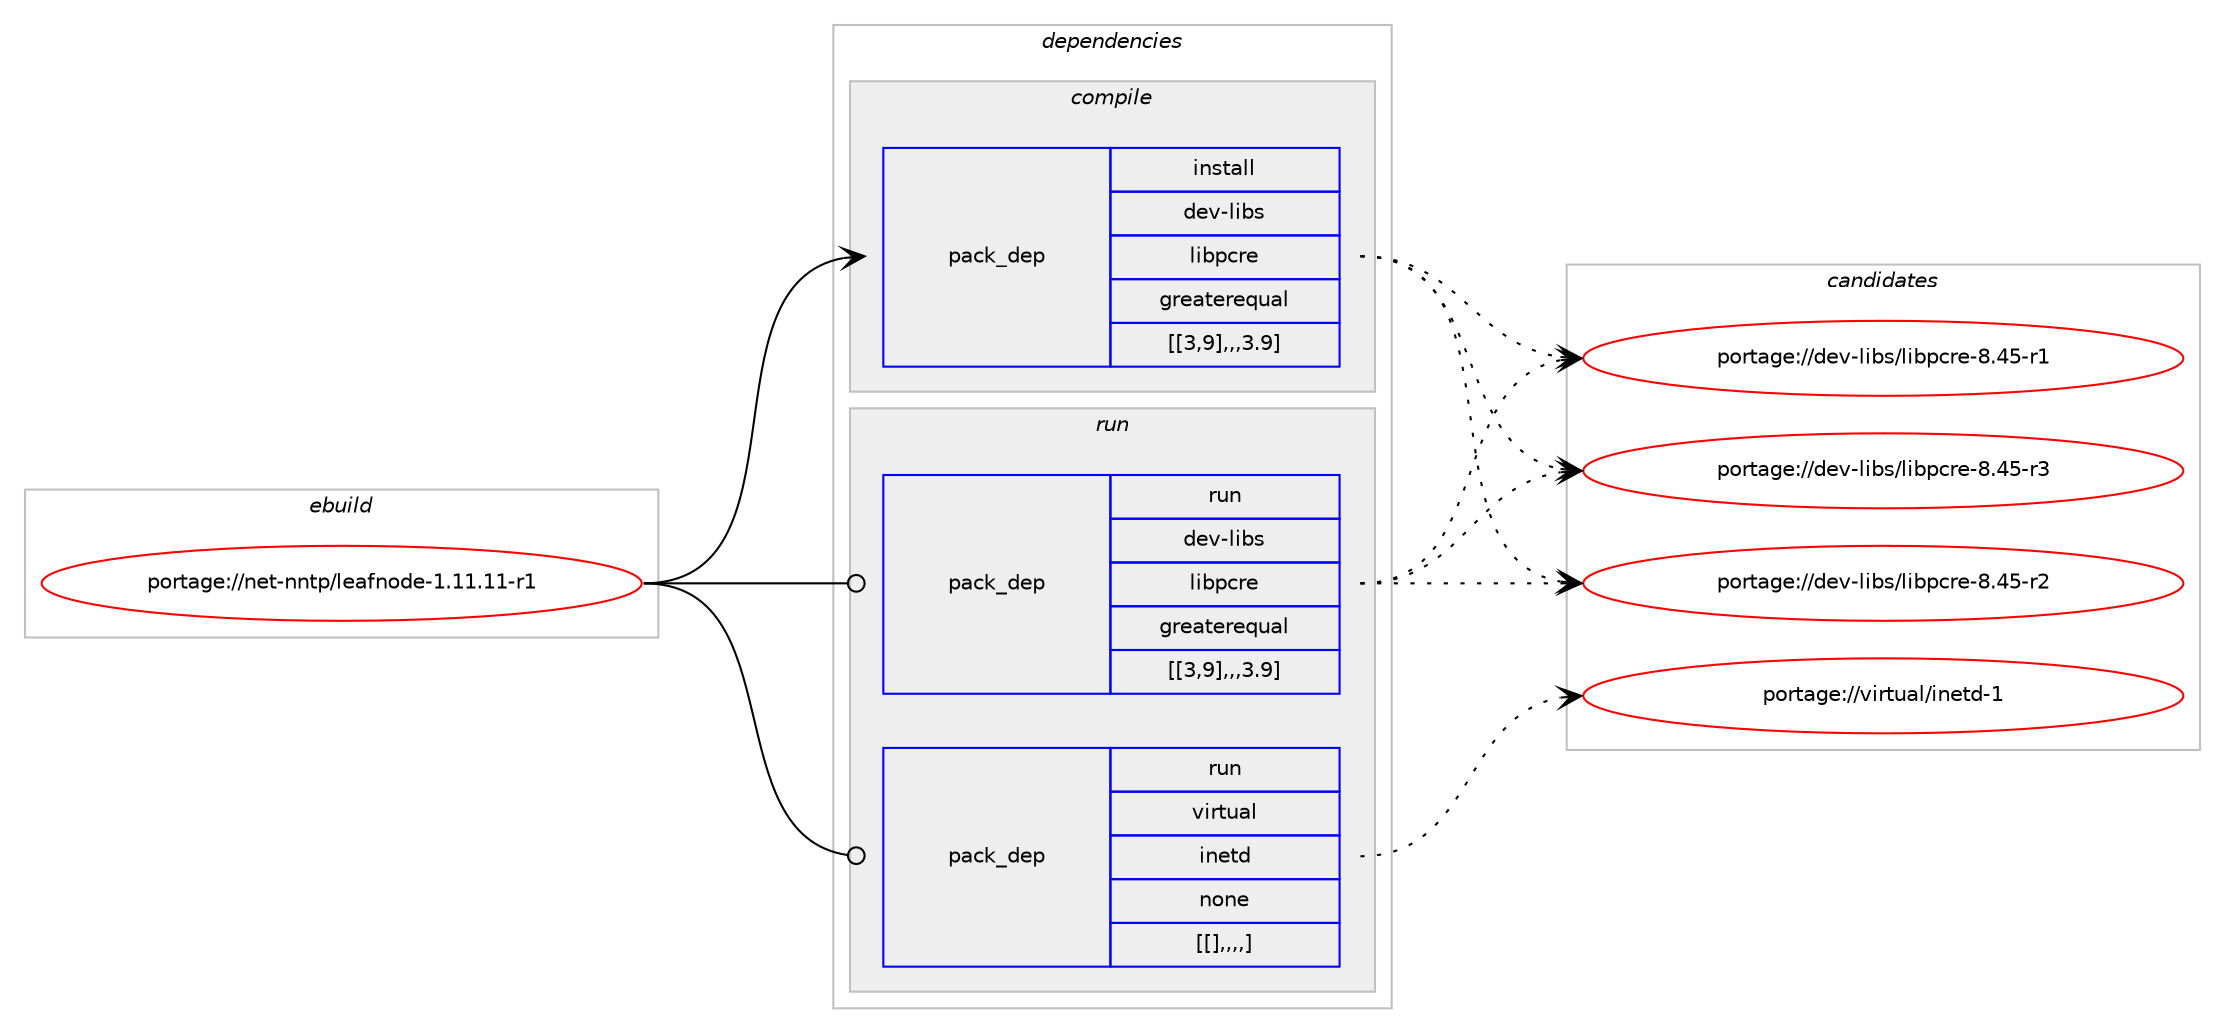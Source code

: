 digraph prolog {

# *************
# Graph options
# *************

newrank=true;
concentrate=true;
compound=true;
graph [rankdir=LR,fontname=Helvetica,fontsize=10,ranksep=1.5];#, ranksep=2.5, nodesep=0.2];
edge  [arrowhead=vee];
node  [fontname=Helvetica,fontsize=10];

# **********
# The ebuild
# **********

subgraph cluster_leftcol {
color=gray;
label=<<i>ebuild</i>>;
id [label="portage://net-nntp/leafnode-1.11.11-r1", color=red, width=4, href="../net-nntp/leafnode-1.11.11-r1.svg"];
}

# ****************
# The dependencies
# ****************

subgraph cluster_midcol {
color=gray;
label=<<i>dependencies</i>>;
subgraph cluster_compile {
fillcolor="#eeeeee";
style=filled;
label=<<i>compile</i>>;
subgraph pack365 {
dependency470 [label=<<TABLE BORDER="0" CELLBORDER="1" CELLSPACING="0" CELLPADDING="4" WIDTH="220"><TR><TD ROWSPAN="6" CELLPADDING="30">pack_dep</TD></TR><TR><TD WIDTH="110">install</TD></TR><TR><TD>dev-libs</TD></TR><TR><TD>libpcre</TD></TR><TR><TD>greaterequal</TD></TR><TR><TD>[[3,9],,,3.9]</TD></TR></TABLE>>, shape=none, color=blue];
}
id:e -> dependency470:w [weight=20,style="solid",arrowhead="vee"];
}
subgraph cluster_compileandrun {
fillcolor="#eeeeee";
style=filled;
label=<<i>compile and run</i>>;
}
subgraph cluster_run {
fillcolor="#eeeeee";
style=filled;
label=<<i>run</i>>;
subgraph pack366 {
dependency471 [label=<<TABLE BORDER="0" CELLBORDER="1" CELLSPACING="0" CELLPADDING="4" WIDTH="220"><TR><TD ROWSPAN="6" CELLPADDING="30">pack_dep</TD></TR><TR><TD WIDTH="110">run</TD></TR><TR><TD>dev-libs</TD></TR><TR><TD>libpcre</TD></TR><TR><TD>greaterequal</TD></TR><TR><TD>[[3,9],,,3.9]</TD></TR></TABLE>>, shape=none, color=blue];
}
id:e -> dependency471:w [weight=20,style="solid",arrowhead="odot"];
subgraph pack367 {
dependency472 [label=<<TABLE BORDER="0" CELLBORDER="1" CELLSPACING="0" CELLPADDING="4" WIDTH="220"><TR><TD ROWSPAN="6" CELLPADDING="30">pack_dep</TD></TR><TR><TD WIDTH="110">run</TD></TR><TR><TD>virtual</TD></TR><TR><TD>inetd</TD></TR><TR><TD>none</TD></TR><TR><TD>[[],,,,]</TD></TR></TABLE>>, shape=none, color=blue];
}
id:e -> dependency472:w [weight=20,style="solid",arrowhead="odot"];
}
}

# **************
# The candidates
# **************

subgraph cluster_choices {
rank=same;
color=gray;
label=<<i>candidates</i>>;

subgraph choice356 {
color=black;
nodesep=1;
choice100101118451081059811547108105981129911410145564652534511451 [label="portage://dev-libs/libpcre-8.45-r3", color=red, width=4,href="../dev-libs/libpcre-8.45-r3.svg"];
choice100101118451081059811547108105981129911410145564652534511450 [label="portage://dev-libs/libpcre-8.45-r2", color=red, width=4,href="../dev-libs/libpcre-8.45-r2.svg"];
choice100101118451081059811547108105981129911410145564652534511449 [label="portage://dev-libs/libpcre-8.45-r1", color=red, width=4,href="../dev-libs/libpcre-8.45-r1.svg"];
dependency470:e -> choice100101118451081059811547108105981129911410145564652534511451:w [style=dotted,weight="100"];
dependency470:e -> choice100101118451081059811547108105981129911410145564652534511450:w [style=dotted,weight="100"];
dependency470:e -> choice100101118451081059811547108105981129911410145564652534511449:w [style=dotted,weight="100"];
}
subgraph choice357 {
color=black;
nodesep=1;
choice100101118451081059811547108105981129911410145564652534511451 [label="portage://dev-libs/libpcre-8.45-r3", color=red, width=4,href="../dev-libs/libpcre-8.45-r3.svg"];
choice100101118451081059811547108105981129911410145564652534511450 [label="portage://dev-libs/libpcre-8.45-r2", color=red, width=4,href="../dev-libs/libpcre-8.45-r2.svg"];
choice100101118451081059811547108105981129911410145564652534511449 [label="portage://dev-libs/libpcre-8.45-r1", color=red, width=4,href="../dev-libs/libpcre-8.45-r1.svg"];
dependency471:e -> choice100101118451081059811547108105981129911410145564652534511451:w [style=dotted,weight="100"];
dependency471:e -> choice100101118451081059811547108105981129911410145564652534511450:w [style=dotted,weight="100"];
dependency471:e -> choice100101118451081059811547108105981129911410145564652534511449:w [style=dotted,weight="100"];
}
subgraph choice359 {
color=black;
nodesep=1;
choice11810511411611797108471051101011161004549 [label="portage://virtual/inetd-1", color=red, width=4,href="../virtual/inetd-1.svg"];
dependency472:e -> choice11810511411611797108471051101011161004549:w [style=dotted,weight="100"];
}
}

}
